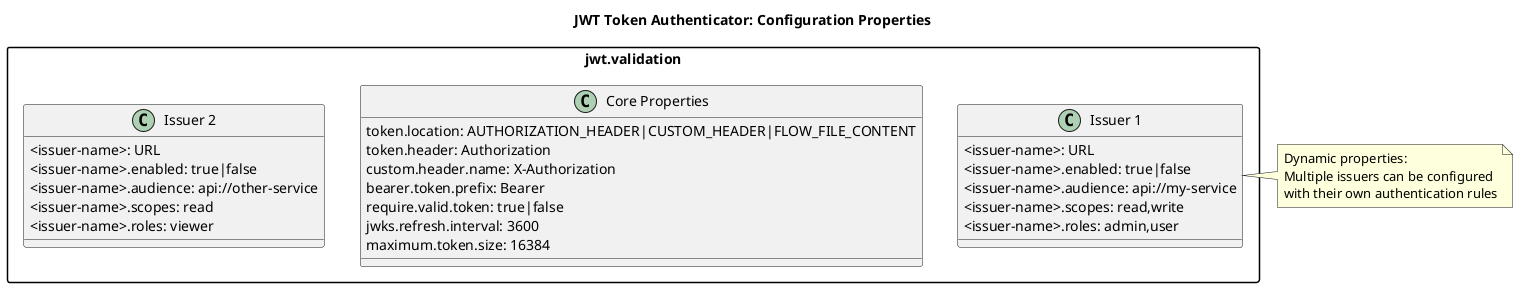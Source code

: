 @startuml configuration-properties
skinparam backgroundColor white
skinparam defaultTextAlignment left
skinparam packageStyle rectangle

title JWT Token Authenticator: Configuration Properties

package "jwt.validation" as jv {
  class "Core Properties" as core {
    token.location: AUTHORIZATION_HEADER|CUSTOM_HEADER|FLOW_FILE_CONTENT
    token.header: Authorization
    custom.header.name: X-Authorization
    bearer.token.prefix: Bearer
    require.valid.token: true|false
    jwks.refresh.interval: 3600
    maximum.token.size: 16384
  }
  
  class "Issuer 1" as issuer1 {
    <issuer-name>: URL
    <issuer-name>.enabled: true|false
    <issuer-name>.audience: api://my-service
    <issuer-name>.scopes: read,write
    <issuer-name>.roles: admin,user
  }
  
  class "Issuer 2" as issuer2 {
    <issuer-name>: URL
    <issuer-name>.enabled: true|false
    <issuer-name>.audience: api://other-service
    <issuer-name>.scopes: read
    <issuer-name>.roles: viewer
  }
}

note right of issuer1 
  Dynamic properties:
  Multiple issuers can be configured
  with their own authentication rules
end note

@enduml